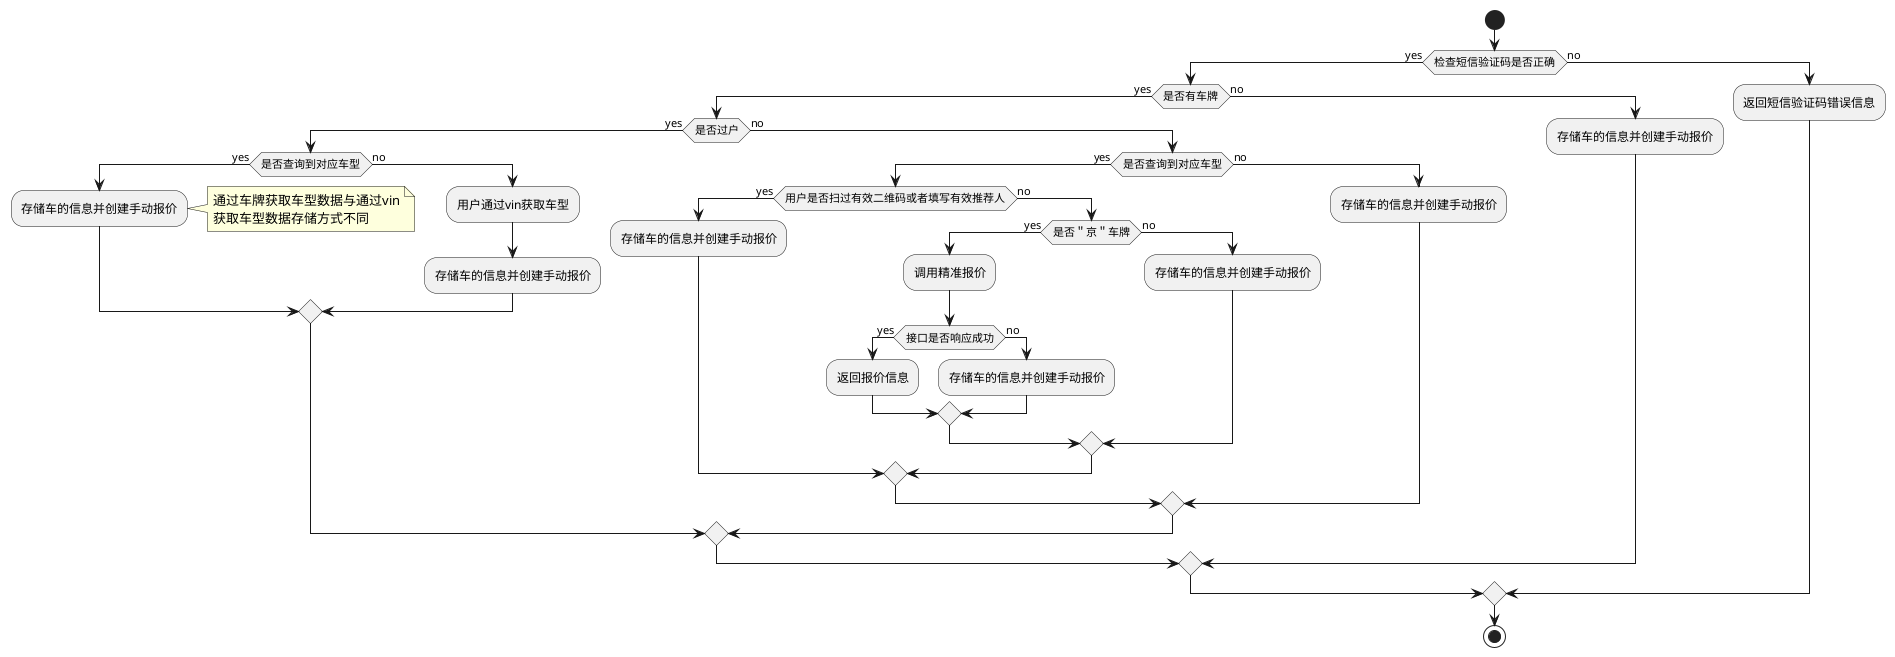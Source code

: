 
@startuml

start
  if(检查短信验证码是否正确) then(yes)
    if(是否有车牌) then (yes)
      if(是否过户) then (yes)
        if(是否查询到对应车型) then (yes)
          :存储车的信息并创建手动报价;
            note right
              通过车牌获取车型数据与通过vin
              获取车型数据存储方式不同
            end note
        else(no)
          :用户通过vin获取车型;
          :存储车的信息并创建手动报价;
        endif
      else (no)
        if(是否查询到对应车型) then (yes)
          if(用户是否扫过有效二维码或者填写有效推荐人) then (yes)
            :存储车的信息并创建手动报价;
          else(no)
            if(是否＂京＂车牌) then(yes)
              :调用精准报价;
                if(接口是否响应成功) then(yes)
                  :返回报价信息;
                else (no)
                  :存储车的信息并创建手动报价;
                endif
            else (no)
              :存储车的信息并创建手动报价;
            endif
          endif
        else (no)
          :存储车的信息并创建手动报价;
        endif
      endif
    else (no)
      :存储车的信息并创建手动报价;
    endif
  else (no)
    :返回短信验证码错误信息;
  endif

stop

@enduml